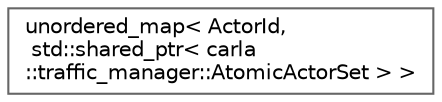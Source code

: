 digraph "类继承关系图"
{
 // INTERACTIVE_SVG=YES
 // LATEX_PDF_SIZE
  bgcolor="transparent";
  edge [fontname=Helvetica,fontsize=10,labelfontname=Helvetica,labelfontsize=10];
  node [fontname=Helvetica,fontsize=10,shape=box,height=0.2,width=0.4];
  rankdir="LR";
  Node0 [id="Node000000",label="unordered_map\< ActorId,\l std::shared_ptr\< carla\l::traffic_manager::AtomicActorSet \> \>",height=0.2,width=0.4,color="grey40", fillcolor="white", style="filled",URL="$de/d32/classstd_1_1unordered__map_3_01ActorId_00_01std_1_1shared__ptr_3_01carla_1_1traffic__manager_1_1AtomicActorSet_01_4_01_4.html",tooltip=" "];
}

